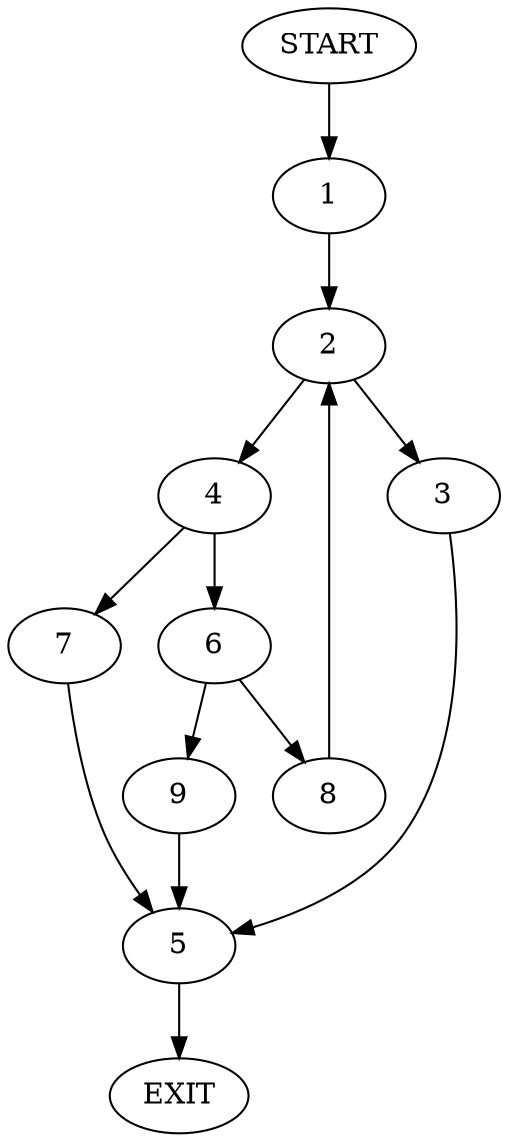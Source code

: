 digraph {
0 [label="START"]
10 [label="EXIT"]
0 -> 1
1 -> 2
2 -> 3
2 -> 4
3 -> 5
4 -> 6
4 -> 7
5 -> 10
6 -> 8
6 -> 9
7 -> 5
9 -> 5
8 -> 2
}

